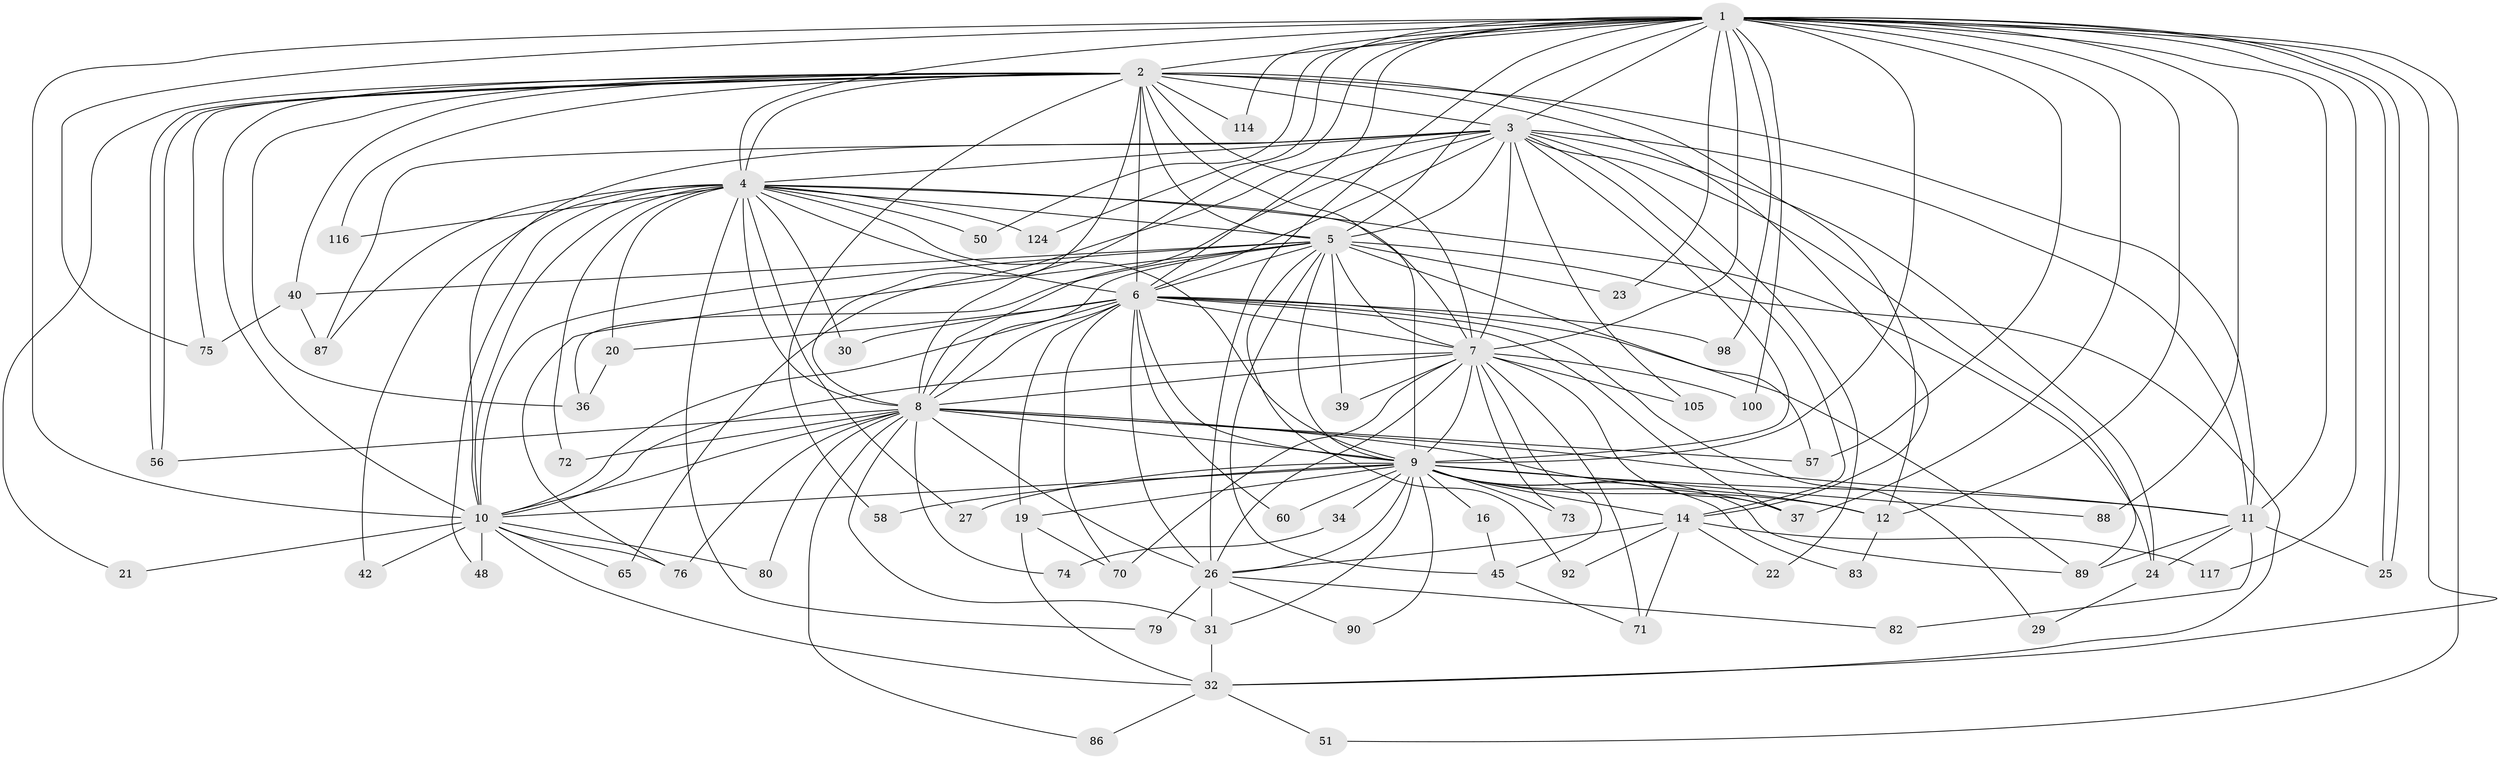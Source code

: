 // original degree distribution, {34: 0.007518796992481203, 27: 0.007518796992481203, 21: 0.015037593984962405, 23: 0.007518796992481203, 20: 0.007518796992481203, 19: 0.015037593984962405, 30: 0.007518796992481203, 22: 0.007518796992481203, 5: 0.06766917293233082, 4: 0.07518796992481203, 8: 0.015037593984962405, 2: 0.5639097744360902, 3: 0.18045112781954886, 7: 0.007518796992481203, 10: 0.007518796992481203, 6: 0.007518796992481203}
// Generated by graph-tools (version 1.1) at 2025/14/03/09/25 04:14:19]
// undirected, 66 vertices, 184 edges
graph export_dot {
graph [start="1"]
  node [color=gray90,style=filled];
  1;
  2;
  3;
  4;
  5;
  6;
  7;
  8 [super="+62+78+47"];
  9 [super="+133+122+123+46+13+85+69+84+59+43+93"];
  10 [super="+96+115+52+44"];
  11 [super="+54+18+68"];
  12 [super="+66+64"];
  14;
  16;
  19;
  20;
  21;
  22;
  23;
  24 [super="+128"];
  25;
  26 [super="+103+97+61+41"];
  27;
  29;
  30;
  31 [super="+106+33"];
  32 [super="+35+38"];
  34;
  36 [super="+108"];
  37 [super="+127+49+55"];
  39;
  40 [super="+101"];
  42;
  45 [super="+113+53"];
  48 [super="+119"];
  50;
  51;
  56 [super="+67"];
  57 [super="+132"];
  58;
  60;
  65;
  70 [super="+130"];
  71;
  72;
  73;
  74;
  75;
  76;
  79 [super="+125"];
  80;
  82;
  83;
  86;
  87 [super="+95"];
  88;
  89 [super="+121+118"];
  90;
  92;
  98;
  100;
  105;
  114;
  116;
  117;
  124;
  1 -- 2;
  1 -- 3;
  1 -- 4;
  1 -- 5;
  1 -- 6;
  1 -- 7;
  1 -- 8 [weight=4];
  1 -- 9 [weight=3];
  1 -- 10 [weight=2];
  1 -- 11;
  1 -- 12;
  1 -- 23;
  1 -- 25;
  1 -- 25;
  1 -- 32;
  1 -- 37 [weight=2];
  1 -- 50;
  1 -- 51;
  1 -- 75;
  1 -- 88;
  1 -- 98;
  1 -- 100;
  1 -- 114;
  1 -- 117;
  1 -- 124;
  1 -- 57;
  1 -- 26;
  2 -- 3;
  2 -- 4;
  2 -- 5;
  2 -- 6;
  2 -- 7;
  2 -- 8;
  2 -- 9 [weight=6];
  2 -- 10;
  2 -- 11;
  2 -- 12;
  2 -- 14;
  2 -- 21;
  2 -- 36;
  2 -- 40;
  2 -- 56 [weight=2];
  2 -- 56;
  2 -- 58;
  2 -- 75;
  2 -- 114;
  2 -- 116;
  3 -- 4;
  3 -- 5;
  3 -- 6;
  3 -- 7;
  3 -- 8;
  3 -- 9 [weight=3];
  3 -- 10 [weight=3];
  3 -- 14;
  3 -- 22;
  3 -- 65;
  3 -- 87;
  3 -- 105;
  3 -- 11;
  3 -- 89;
  3 -- 24;
  4 -- 5;
  4 -- 6;
  4 -- 7;
  4 -- 8;
  4 -- 9 [weight=3];
  4 -- 10;
  4 -- 20;
  4 -- 24;
  4 -- 27;
  4 -- 30;
  4 -- 42;
  4 -- 48;
  4 -- 50;
  4 -- 72;
  4 -- 79;
  4 -- 87;
  4 -- 116;
  4 -- 124;
  5 -- 6;
  5 -- 7;
  5 -- 8 [weight=2];
  5 -- 9 [weight=2];
  5 -- 10 [weight=2];
  5 -- 23;
  5 -- 36;
  5 -- 39;
  5 -- 40;
  5 -- 45;
  5 -- 57;
  5 -- 76;
  5 -- 92;
  5 -- 32;
  6 -- 7;
  6 -- 8;
  6 -- 9 [weight=2];
  6 -- 10;
  6 -- 19;
  6 -- 20;
  6 -- 29;
  6 -- 30;
  6 -- 37;
  6 -- 60;
  6 -- 98;
  6 -- 70;
  6 -- 89;
  6 -- 26;
  7 -- 8;
  7 -- 9;
  7 -- 10 [weight=2];
  7 -- 39;
  7 -- 70;
  7 -- 71;
  7 -- 73;
  7 -- 100;
  7 -- 105;
  7 -- 37;
  7 -- 45;
  7 -- 26;
  8 -- 9 [weight=3];
  8 -- 10;
  8 -- 26;
  8 -- 31;
  8 -- 57;
  8 -- 74;
  8 -- 80;
  8 -- 12;
  8 -- 86;
  8 -- 11;
  8 -- 76;
  8 -- 72;
  8 -- 56;
  9 -- 10 [weight=4];
  9 -- 16 [weight=2];
  9 -- 19;
  9 -- 34 [weight=2];
  9 -- 58;
  9 -- 83;
  9 -- 89;
  9 -- 12 [weight=2];
  9 -- 11;
  9 -- 14;
  9 -- 37 [weight=2];
  9 -- 26;
  9 -- 31;
  9 -- 73;
  9 -- 88;
  9 -- 27;
  9 -- 60;
  9 -- 90;
  10 -- 21;
  10 -- 42;
  10 -- 65;
  10 -- 80;
  10 -- 32;
  10 -- 48 [weight=2];
  10 -- 76;
  11 -- 89;
  11 -- 82;
  11 -- 24;
  11 -- 25;
  12 -- 83;
  14 -- 22;
  14 -- 26;
  14 -- 71;
  14 -- 92;
  14 -- 117;
  16 -- 45;
  19 -- 32;
  19 -- 70;
  20 -- 36;
  24 -- 29;
  26 -- 31 [weight=2];
  26 -- 90;
  26 -- 79 [weight=2];
  26 -- 82;
  31 -- 32;
  32 -- 51;
  32 -- 86;
  34 -- 74;
  40 -- 75;
  40 -- 87;
  45 -- 71;
}
